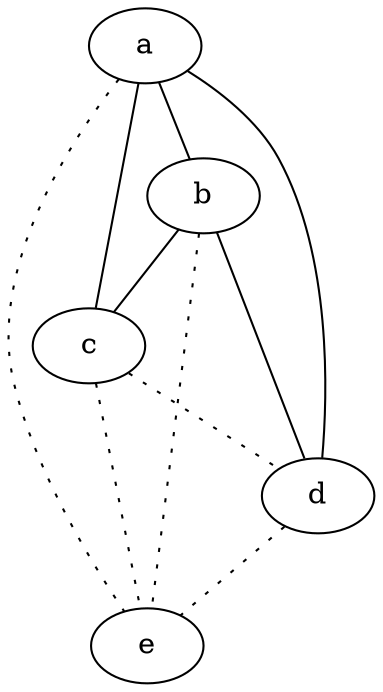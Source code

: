 graph {
a -- b;
a -- c;
a -- d;
a -- e [style=dotted];
b -- c;
b -- d;
b -- e [style=dotted];
c -- d [style=dotted];
c -- e [style=dotted];
d -- e [style=dotted];
}
